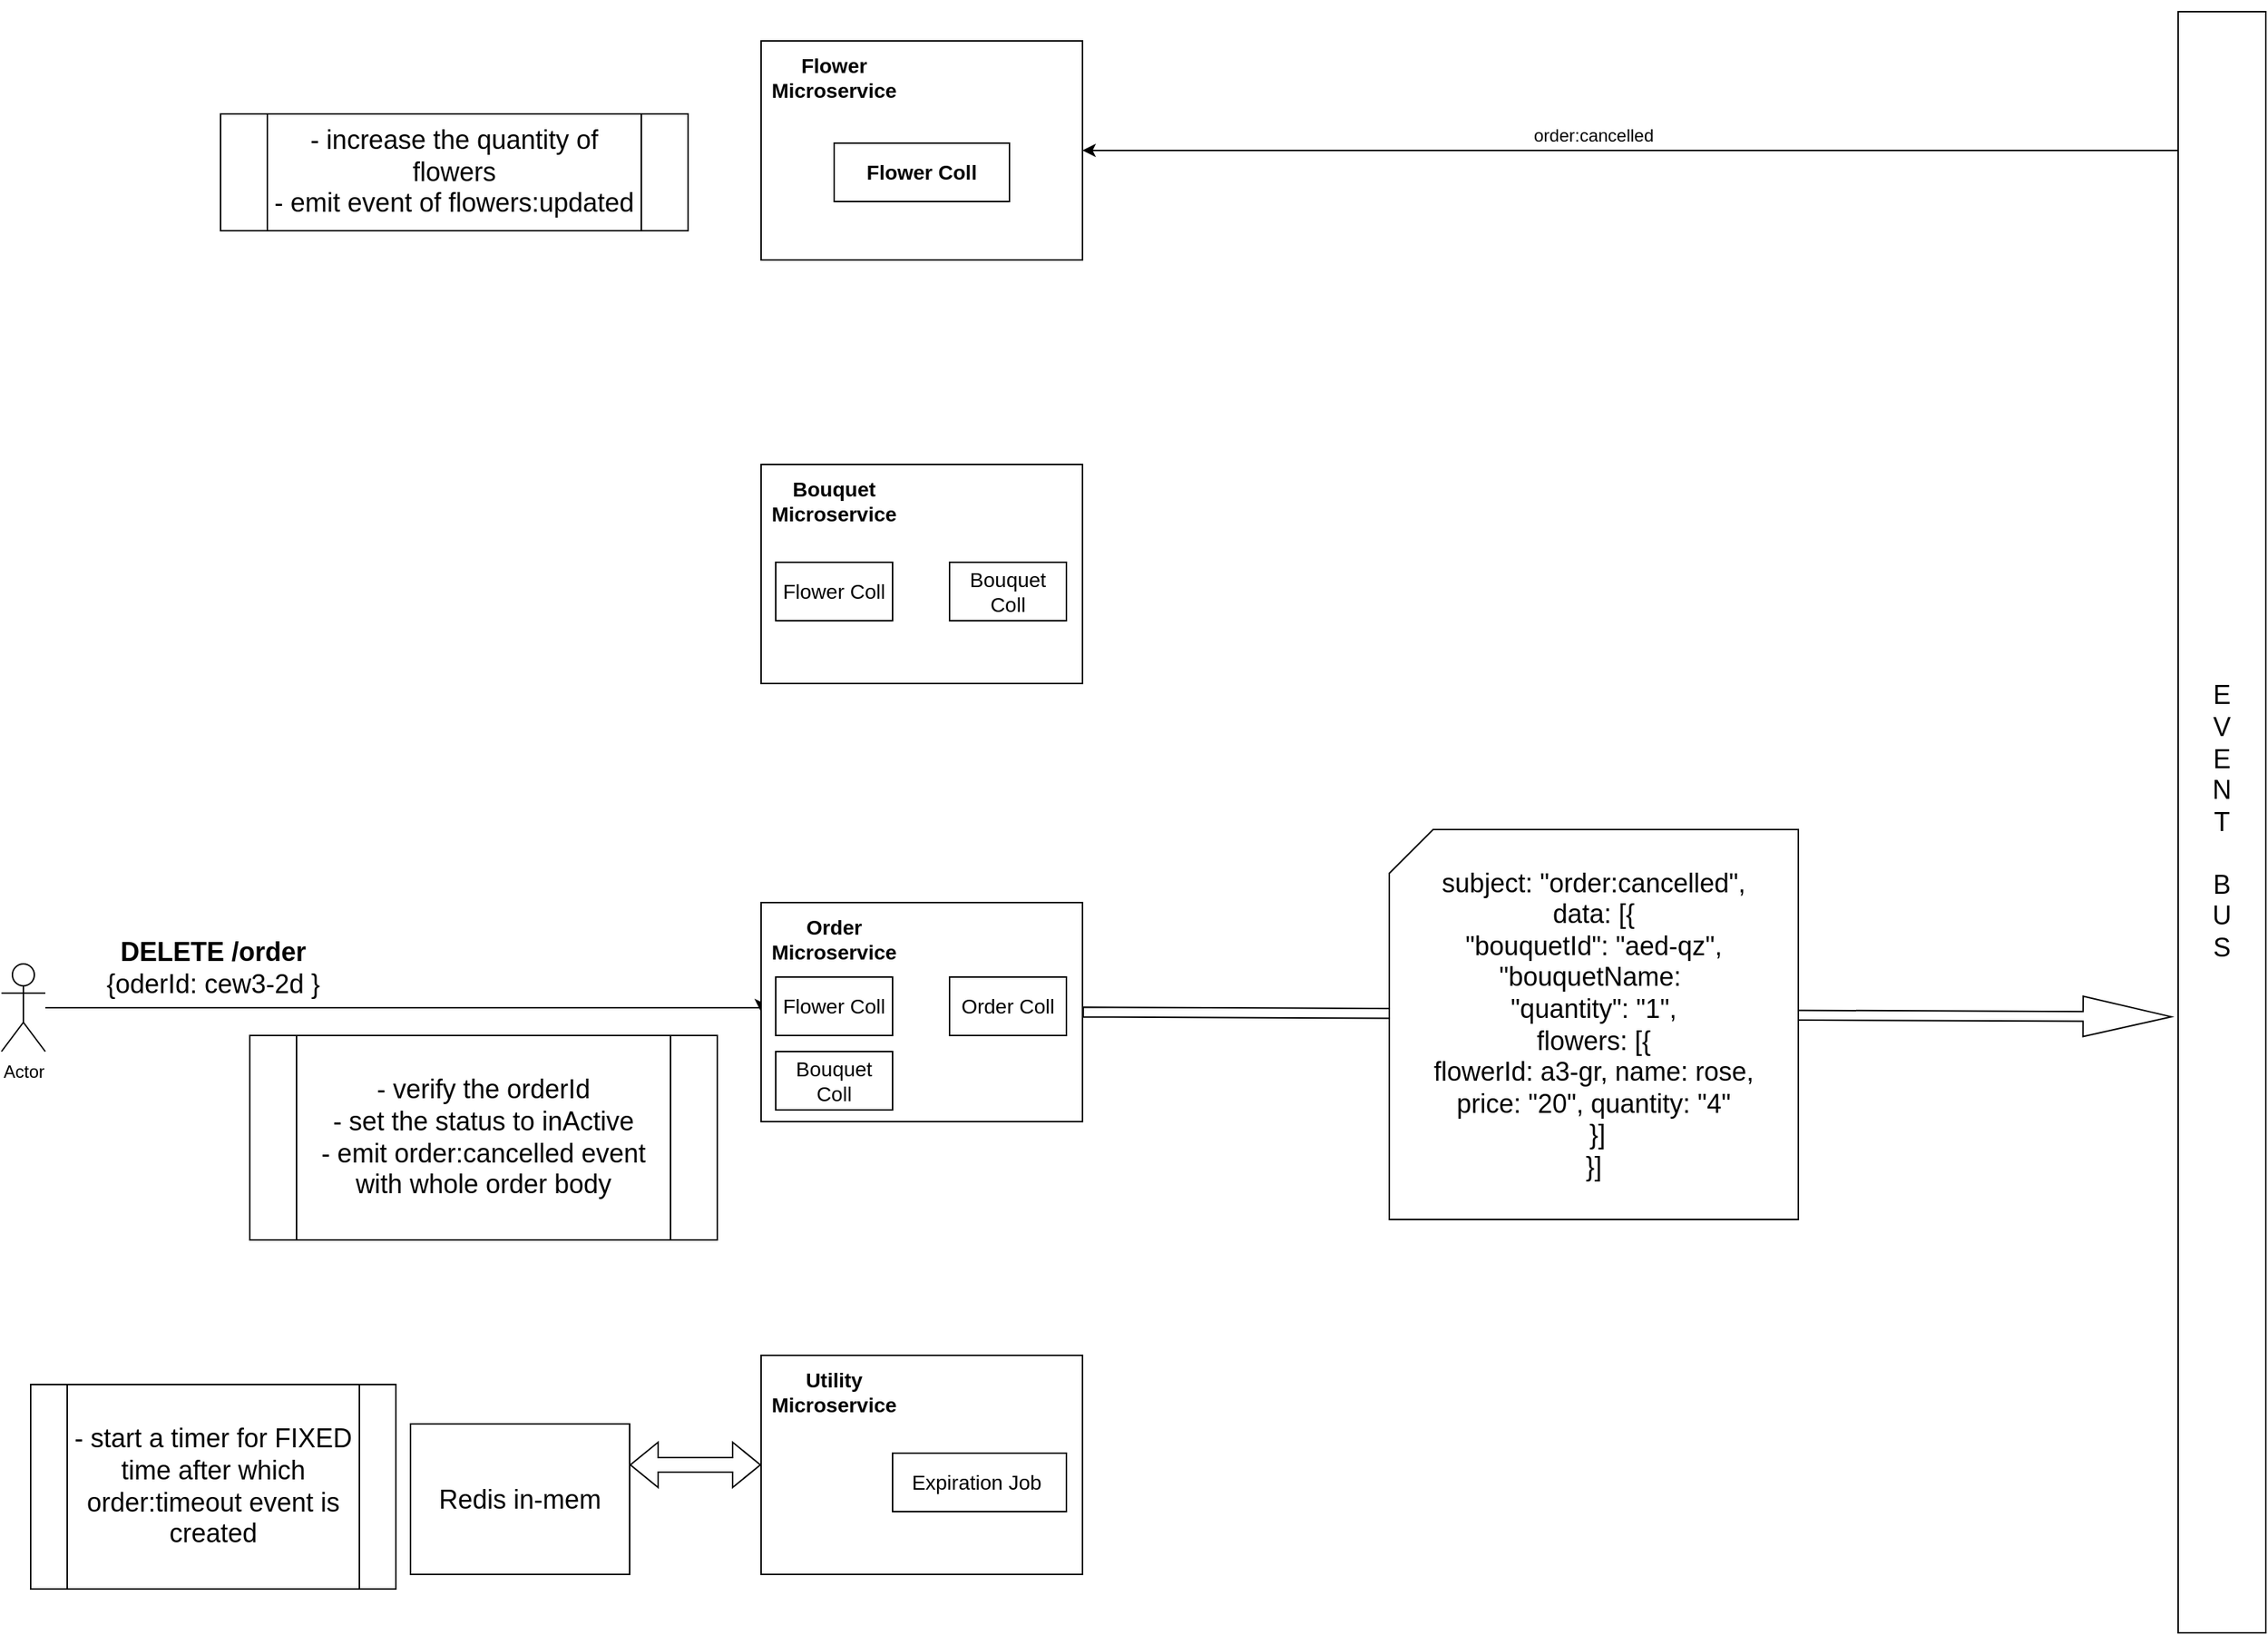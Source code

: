 <mxfile>
    <diagram id="z9EzCmLXQSxuZ-4Axso4" name="Page-1">
        <mxGraphModel dx="998" dy="2405" grid="1" gridSize="10" guides="1" tooltips="1" connect="1" arrows="1" fold="1" page="1" pageScale="1" pageWidth="1654" pageHeight="1169" math="0" shadow="0">
            <root>
                <mxCell id="0"/>
                <mxCell id="1" parent="0"/>
                <mxCell id="CZBQ9HR7Dfr9N-4URWu_-20" style="edgeStyle=orthogonalEdgeStyle;rounded=0;orthogonalLoop=1;jettySize=auto;html=1;entryX=0;entryY=0.5;entryDx=0;entryDy=0;fontSize=12;" parent="1" source="CZBQ9HR7Dfr9N-4URWu_-1" target="CZBQ9HR7Dfr9N-4URWu_-9" edge="1">
                    <mxGeometry relative="1" as="geometry">
                        <Array as="points">
                            <mxPoint x="540" y="-458"/>
                        </Array>
                    </mxGeometry>
                </mxCell>
                <mxCell id="CZBQ9HR7Dfr9N-4URWu_-1" value="Actor" style="shape=umlActor;verticalLabelPosition=bottom;verticalAlign=top;html=1;outlineConnect=0;" parent="1" vertex="1">
                    <mxGeometry x="20" y="-488" width="30" height="60" as="geometry"/>
                </mxCell>
                <mxCell id="CZBQ9HR7Dfr9N-4URWu_-2" value="" style="rounded=0;whiteSpace=wrap;html=1;align=center;" parent="1" vertex="1">
                    <mxGeometry x="540" y="-1120" width="220" height="150" as="geometry"/>
                </mxCell>
                <mxCell id="CZBQ9HR7Dfr9N-4URWu_-3" value="&lt;b&gt;&lt;font style=&quot;font-size: 14px;&quot;&gt;Flower Microservice&lt;/font&gt;&lt;/b&gt;" style="text;html=1;strokeColor=none;fillColor=none;align=center;verticalAlign=middle;whiteSpace=wrap;rounded=0;" parent="1" vertex="1">
                    <mxGeometry x="560" y="-1110" width="60" height="30" as="geometry"/>
                </mxCell>
                <mxCell id="CZBQ9HR7Dfr9N-4URWu_-4" value="&lt;b&gt;&lt;font style=&quot;font-size: 14px;&quot;&gt;Flower Coll&lt;/font&gt;&lt;/b&gt;" style="rounded=0;whiteSpace=wrap;html=1;" parent="1" vertex="1">
                    <mxGeometry x="590" y="-1050" width="120" height="40" as="geometry"/>
                </mxCell>
                <mxCell id="CZBQ9HR7Dfr9N-4URWu_-5" value="" style="rounded=0;whiteSpace=wrap;html=1;align=center;" parent="1" vertex="1">
                    <mxGeometry x="540" y="-830" width="220" height="150" as="geometry"/>
                </mxCell>
                <mxCell id="CZBQ9HR7Dfr9N-4URWu_-6" value="&lt;b&gt;&lt;font style=&quot;font-size: 14px;&quot;&gt;Bouquet Microservice&lt;/font&gt;&lt;/b&gt;" style="text;html=1;strokeColor=none;fillColor=none;align=center;verticalAlign=middle;whiteSpace=wrap;rounded=0;" parent="1" vertex="1">
                    <mxGeometry x="560" y="-820" width="60" height="30" as="geometry"/>
                </mxCell>
                <mxCell id="CZBQ9HR7Dfr9N-4URWu_-7" value="&lt;font style=&quot;font-size: 14px;&quot;&gt;Flower Coll&lt;/font&gt;" style="rounded=0;whiteSpace=wrap;html=1;" parent="1" vertex="1">
                    <mxGeometry x="550" y="-763" width="80" height="40" as="geometry"/>
                </mxCell>
                <mxCell id="CZBQ9HR7Dfr9N-4URWu_-8" value="&lt;font style=&quot;font-size: 14px;&quot;&gt;Bouquet Coll&lt;/font&gt;" style="rounded=0;whiteSpace=wrap;html=1;" parent="1" vertex="1">
                    <mxGeometry x="669" y="-763" width="80" height="40" as="geometry"/>
                </mxCell>
                <mxCell id="CZBQ9HR7Dfr9N-4URWu_-9" value="" style="rounded=0;whiteSpace=wrap;html=1;align=center;" parent="1" vertex="1">
                    <mxGeometry x="540" y="-530" width="220" height="150" as="geometry"/>
                </mxCell>
                <mxCell id="CZBQ9HR7Dfr9N-4URWu_-10" value="&lt;font style=&quot;font-size: 14px;&quot;&gt;&lt;b&gt;Order&lt;br&gt;Microservice&lt;/b&gt;&lt;/font&gt;" style="text;html=1;strokeColor=none;fillColor=none;align=center;verticalAlign=middle;whiteSpace=wrap;rounded=0;" parent="1" vertex="1">
                    <mxGeometry x="560" y="-520" width="60" height="30" as="geometry"/>
                </mxCell>
                <mxCell id="CZBQ9HR7Dfr9N-4URWu_-11" value="&lt;font style=&quot;font-size: 14px;&quot;&gt;Flower Coll&lt;/font&gt;" style="rounded=0;whiteSpace=wrap;html=1;" parent="1" vertex="1">
                    <mxGeometry x="550" y="-479" width="80" height="40" as="geometry"/>
                </mxCell>
                <mxCell id="CZBQ9HR7Dfr9N-4URWu_-12" value="&lt;font style=&quot;font-size: 14px;&quot;&gt;Order Coll&lt;/font&gt;" style="rounded=0;whiteSpace=wrap;html=1;" parent="1" vertex="1">
                    <mxGeometry x="669" y="-479" width="80" height="40" as="geometry"/>
                </mxCell>
                <mxCell id="CZBQ9HR7Dfr9N-4URWu_-13" value="" style="rounded=0;whiteSpace=wrap;html=1;align=center;" parent="1" vertex="1">
                    <mxGeometry x="540" y="-220" width="220" height="150" as="geometry"/>
                </mxCell>
                <mxCell id="CZBQ9HR7Dfr9N-4URWu_-14" value="&lt;b&gt;&lt;font style=&quot;font-size: 14px;&quot;&gt;Utility&lt;br&gt;Microservice&lt;/font&gt;&lt;/b&gt;" style="text;html=1;strokeColor=none;fillColor=none;align=center;verticalAlign=middle;whiteSpace=wrap;rounded=0;" parent="1" vertex="1">
                    <mxGeometry x="560" y="-210" width="60" height="30" as="geometry"/>
                </mxCell>
                <mxCell id="CZBQ9HR7Dfr9N-4URWu_-16" value="&lt;font style=&quot;font-size: 14px;&quot;&gt;Expiration Job&amp;nbsp;&lt;/font&gt;" style="rounded=0;whiteSpace=wrap;html=1;" parent="1" vertex="1">
                    <mxGeometry x="630" y="-153" width="119" height="40" as="geometry"/>
                </mxCell>
                <mxCell id="4OIm-i9QRTI9_fVuEgan-6" style="edgeStyle=orthogonalEdgeStyle;rounded=0;orthogonalLoop=1;jettySize=auto;html=1;exitX=0.5;exitY=0;exitDx=0;exitDy=0;entryX=1;entryY=0.5;entryDx=0;entryDy=0;fontSize=18;" parent="1" source="CZBQ9HR7Dfr9N-4URWu_-17" target="CZBQ9HR7Dfr9N-4URWu_-2" edge="1">
                    <mxGeometry relative="1" as="geometry">
                        <Array as="points">
                            <mxPoint x="1540" y="-1045"/>
                        </Array>
                    </mxGeometry>
                </mxCell>
                <mxCell id="CZBQ9HR7Dfr9N-4URWu_-17" value="&lt;font style=&quot;font-size: 18px;&quot;&gt;E&lt;br&gt;V&lt;br&gt;E&lt;br&gt;N&lt;br&gt;T&lt;br&gt;&lt;br&gt;B&lt;br&gt;U&lt;br&gt;S&lt;/font&gt;" style="rounded=0;whiteSpace=wrap;html=1;" parent="1" vertex="1">
                    <mxGeometry x="1510" y="-1140" width="60" height="1110" as="geometry"/>
                </mxCell>
                <mxCell id="CZBQ9HR7Dfr9N-4URWu_-21" value="&lt;font style=&quot;&quot;&gt;&lt;font style=&quot;font-size: 18px;&quot;&gt;&lt;b&gt;DELETE /order&lt;/b&gt;&lt;br&gt;{oderId: cew3-2d }&lt;/font&gt;&lt;br&gt;&lt;/font&gt;" style="text;html=1;strokeColor=none;fillColor=none;align=center;verticalAlign=middle;whiteSpace=wrap;rounded=0;fontSize=12;" parent="1" vertex="1">
                    <mxGeometry x="41" y="-500" width="248" height="30" as="geometry"/>
                </mxCell>
                <mxCell id="CZBQ9HR7Dfr9N-4URWu_-25" value="- verify the orderId&lt;br&gt;- set the status to inActive&lt;br&gt;- emit order:cancelled event with whole order body" style="shape=process;whiteSpace=wrap;html=1;backgroundOutline=1;fontSize=18;" parent="1" vertex="1">
                    <mxGeometry x="190" y="-439" width="320" height="140" as="geometry"/>
                </mxCell>
                <mxCell id="CZBQ9HR7Dfr9N-4URWu_-28" value="" style="shape=flexArrow;endArrow=classic;html=1;rounded=0;fontSize=18;exitX=1;exitY=0.5;exitDx=0;exitDy=0;width=6.667;endSize=19.783;entryX=-0.071;entryY=0.62;entryDx=0;entryDy=0;entryPerimeter=0;" parent="1" source="CZBQ9HR7Dfr9N-4URWu_-9" target="CZBQ9HR7Dfr9N-4URWu_-17" edge="1">
                    <mxGeometry width="50" height="50" relative="1" as="geometry">
                        <mxPoint x="1040" y="-800" as="sourcePoint"/>
                        <mxPoint x="1500" y="-780" as="targetPoint"/>
                    </mxGeometry>
                </mxCell>
                <mxCell id="CZBQ9HR7Dfr9N-4URWu_-27" value="subject: &quot;order:cancelled&quot;,&lt;br&gt;data: [{&lt;br&gt;&quot;bouquetId&quot;: &quot;aed-qz&quot;,&lt;br&gt;&quot;bouquetName:&amp;nbsp;&lt;br&gt;&quot;quantity&quot;: &quot;1&quot;,&lt;br&gt;flowers: [{&lt;br&gt;flowerId: a3-gr, name: rose,&lt;br&gt;price: &quot;20&quot;, quantity: &quot;4&quot;&lt;br&gt;&amp;nbsp;}]&lt;br&gt;}]" style="shape=card;whiteSpace=wrap;html=1;fontSize=18;" parent="1" vertex="1">
                    <mxGeometry x="970" y="-580" width="280" height="267" as="geometry"/>
                </mxCell>
                <mxCell id="CZBQ9HR7Dfr9N-4URWu_-37" value="- increase the quantity of flowers&lt;br&gt;- emit event of flowers:updated" style="shape=process;whiteSpace=wrap;html=1;backgroundOutline=1;fontSize=18;" parent="1" vertex="1">
                    <mxGeometry x="170" y="-1070" width="320" height="80" as="geometry"/>
                </mxCell>
                <mxCell id="CZBQ9HR7Dfr9N-4URWu_-38" value="Redis in-mem" style="rounded=0;whiteSpace=wrap;html=1;fontSize=18;" parent="1" vertex="1">
                    <mxGeometry x="300" y="-173" width="150" height="103" as="geometry"/>
                </mxCell>
                <mxCell id="CZBQ9HR7Dfr9N-4URWu_-41" value="" style="shape=flexArrow;endArrow=classic;startArrow=classic;html=1;rounded=0;fontSize=18;entryX=0;entryY=0.5;entryDx=0;entryDy=0;" parent="1" target="CZBQ9HR7Dfr9N-4URWu_-13" edge="1">
                    <mxGeometry width="100" height="100" relative="1" as="geometry">
                        <mxPoint x="450" y="-145" as="sourcePoint"/>
                        <mxPoint x="840" y="-380" as="targetPoint"/>
                    </mxGeometry>
                </mxCell>
                <mxCell id="4OIm-i9QRTI9_fVuEgan-4" value="&lt;font style=&quot;font-size: 14px;&quot;&gt;Bouquet Coll&lt;/font&gt;" style="rounded=0;whiteSpace=wrap;html=1;" parent="1" vertex="1">
                    <mxGeometry x="550" y="-428" width="80" height="40" as="geometry"/>
                </mxCell>
                <mxCell id="H7EtUFNiWXgghIsVZ1SN-3" value="- start a timer for FIXED time after which order:timeout event is created" style="shape=process;whiteSpace=wrap;html=1;backgroundOutline=1;fontSize=18;" parent="1" vertex="1">
                    <mxGeometry x="40" y="-200" width="250" height="140" as="geometry"/>
                </mxCell>
                <mxCell id="3" value="order:cancelled" style="text;html=1;strokeColor=none;fillColor=none;align=center;verticalAlign=middle;whiteSpace=wrap;rounded=0;" vertex="1" parent="1">
                    <mxGeometry x="1080" y="-1070" width="60" height="30" as="geometry"/>
                </mxCell>
            </root>
        </mxGraphModel>
    </diagram>
</mxfile>